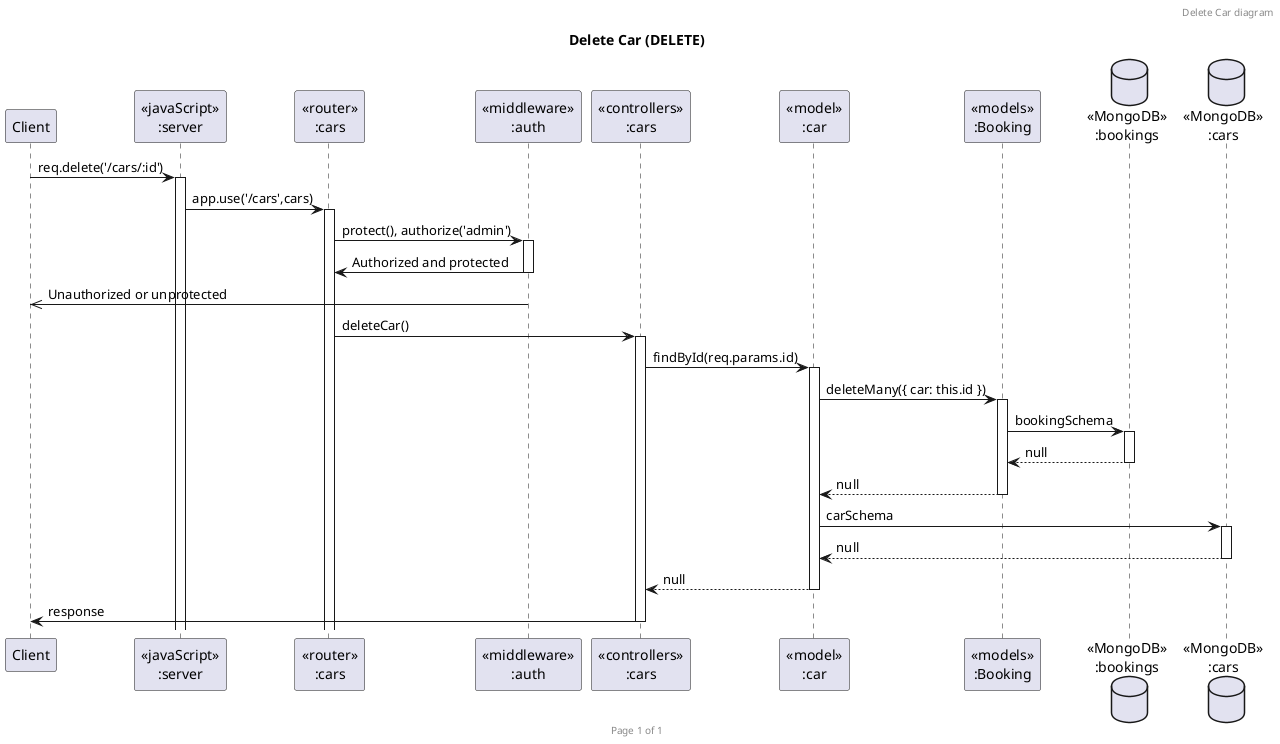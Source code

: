 @startuml Delete Car (DELETE)

header Delete Car diagram
footer Page %page% of %lastpage%
title "Delete Car (DELETE)"

participant "Client" as client
participant "<<javaScript>>\n:server" as server
participant "<<router>>\n:cars" as routercars
participant "<<middleware>>\n:auth" as middlewareAuth
participant "<<controllers>>\n:cars" as controllerscars
participant "<<model>>\n:car" as modelcar
participant "<<models>>\n:Booking" as bookingModel
database "<<MongoDB>>\n:bookings" as bookingDatabase
database "<<MongoDB>>\n:cars" as carsDatabase

client->server ++:req.delete('/cars/:id')
server->routercars ++:app.use('/cars',cars)
routercars->middlewareAuth ++:protect(), authorize('admin')
middlewareAuth->routercars --: Authorized and protected
middlewareAuth ->> client --: Unauthorized or unprotected
routercars -> controllerscars ++: deleteCar()
controllerscars -> modelcar ++: findById(req.params.id)
modelcar -> bookingModel ++: deleteMany({ car: this.id })
bookingModel -> bookingDatabase ++: bookingSchema
bookingModel <-- bookingDatabase --: null
modelcar <-- bookingModel --: null
modelcar -> carsDatabase ++: carSchema
carsDatabase --> modelcar --: null
modelcar --> controllerscars --: null
client <- controllerscars --: response

@enduml
